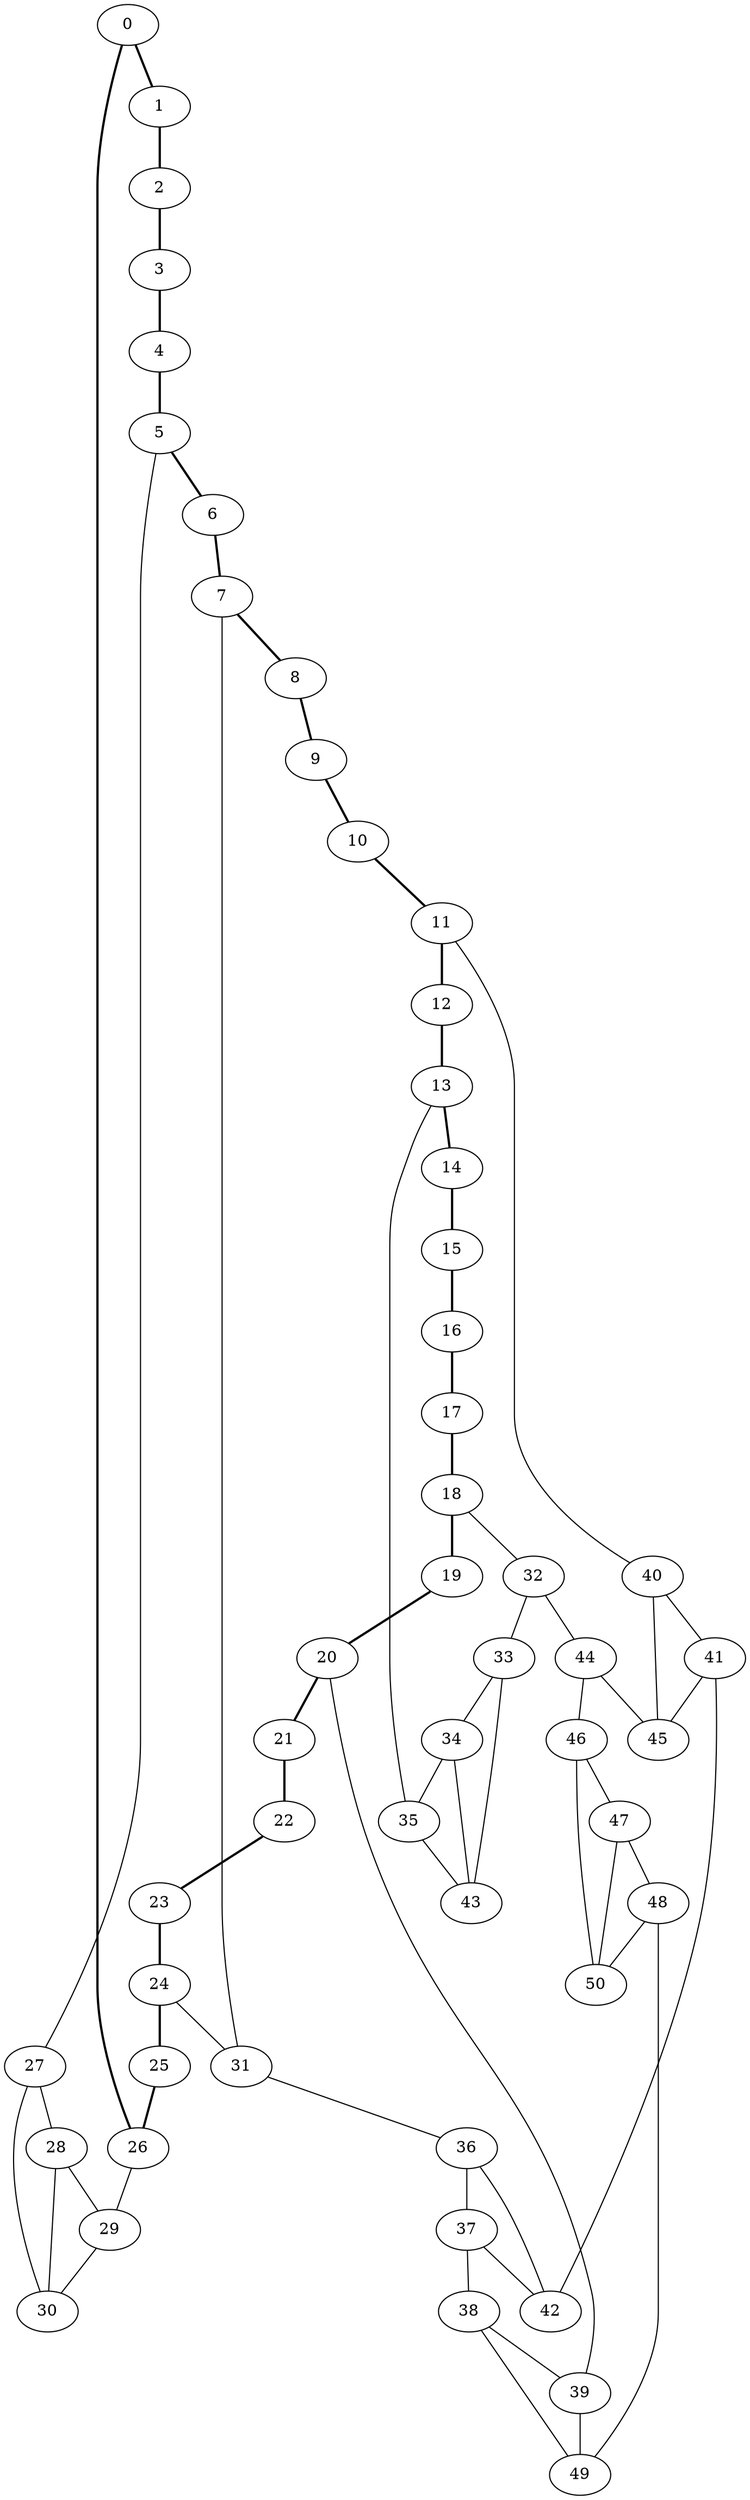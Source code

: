 //Inside of this graph isn't 3-connected
graph G {
0 [ pos = " 3.00,0.00!" ];
0 -- 1[style=bold];
0 -- 26[style=bold];
1 [ pos = " 2.92,0.69!" ];
1 -- 2[style=bold];
2 [ pos = " 2.68,1.35!" ];
2 -- 3[style=bold];
3 [ pos = " 2.30,1.93!" ];
3 -- 4[style=bold];
4 [ pos = " 1.79,2.41!" ];
4 -- 5[style=bold];
5 [ pos = " 1.19,2.75!" ];
5 -- 6[style=bold];
5 -- 27;
6 [ pos = " 0.52,2.95!" ];
6 -- 7[style=bold];
7 [ pos = " -0.17,2.99!" ];
7 -- 8[style=bold];
7 -- 31;
8 [ pos = " -0.86,2.87!" ];
8 -- 9[style=bold];
9 [ pos = " -1.50,2.60!" ];
9 -- 10[style=bold];
10 [ pos = " -2.06,2.18!" ];
10 -- 11[style=bold];
11 [ pos = " -2.51,1.65!" ];
11 -- 12[style=bold];
11 -- 40;
12 [ pos = " -2.82,1.03!" ];
12 -- 13[style=bold];
13 [ pos = " -2.98,0.35!" ];
13 -- 14[style=bold];
13 -- 35;
14 [ pos = " -2.98,-0.35!" ];
14 -- 15[style=bold];
15 [ pos = " -2.82,-1.03!" ];
15 -- 16[style=bold];
16 [ pos = " -2.51,-1.65!" ];
16 -- 17[style=bold];
17 [ pos = " -2.06,-2.18!" ];
17 -- 18[style=bold];
18 [ pos = " -1.50,-2.60!" ];
18 -- 19[style=bold];
18 -- 32;
19 [ pos = " -0.86,-2.87!" ];
19 -- 20[style=bold];
20 [ pos = " -0.17,-2.99!" ];
20 -- 21[style=bold];
20 -- 39;
21 [ pos = " 0.52,-2.95!" ];
21 -- 22[style=bold];
22 [ pos = " 1.19,-2.75!" ];
22 -- 23[style=bold];
23 [ pos = " 1.79,-2.41!" ];
23 -- 24[style=bold];
24 [ pos = " 2.30,-1.93!" ];
24 -- 25[style=bold];
24 -- 31;
25 [ pos = " 2.68,-1.35!" ];
25 -- 26[style=bold];
26 [ pos = " 2.92,-0.69!" ];
26 -- 29;
27 -- 28;
27 -- 30;
28 -- 29;
28 -- 30;
29 -- 30;
31 -- 36;
32 -- 33;
32 -- 44;
33 -- 34;
33 -- 43;
34 -- 35;
34 -- 43;
35 -- 43;
36 -- 37;
36 -- 42;
37 -- 38;
37 -- 42;
38 -- 39;
38 -- 49;
39 -- 49;
40 -- 41;
40 -- 45;
41 -- 42;
41 -- 45;
44 -- 45;
44 -- 46;
46 -- 47;
46 -- 50;
47 -- 48;
47 -- 50;
48 -- 49;
48 -- 50;
}
